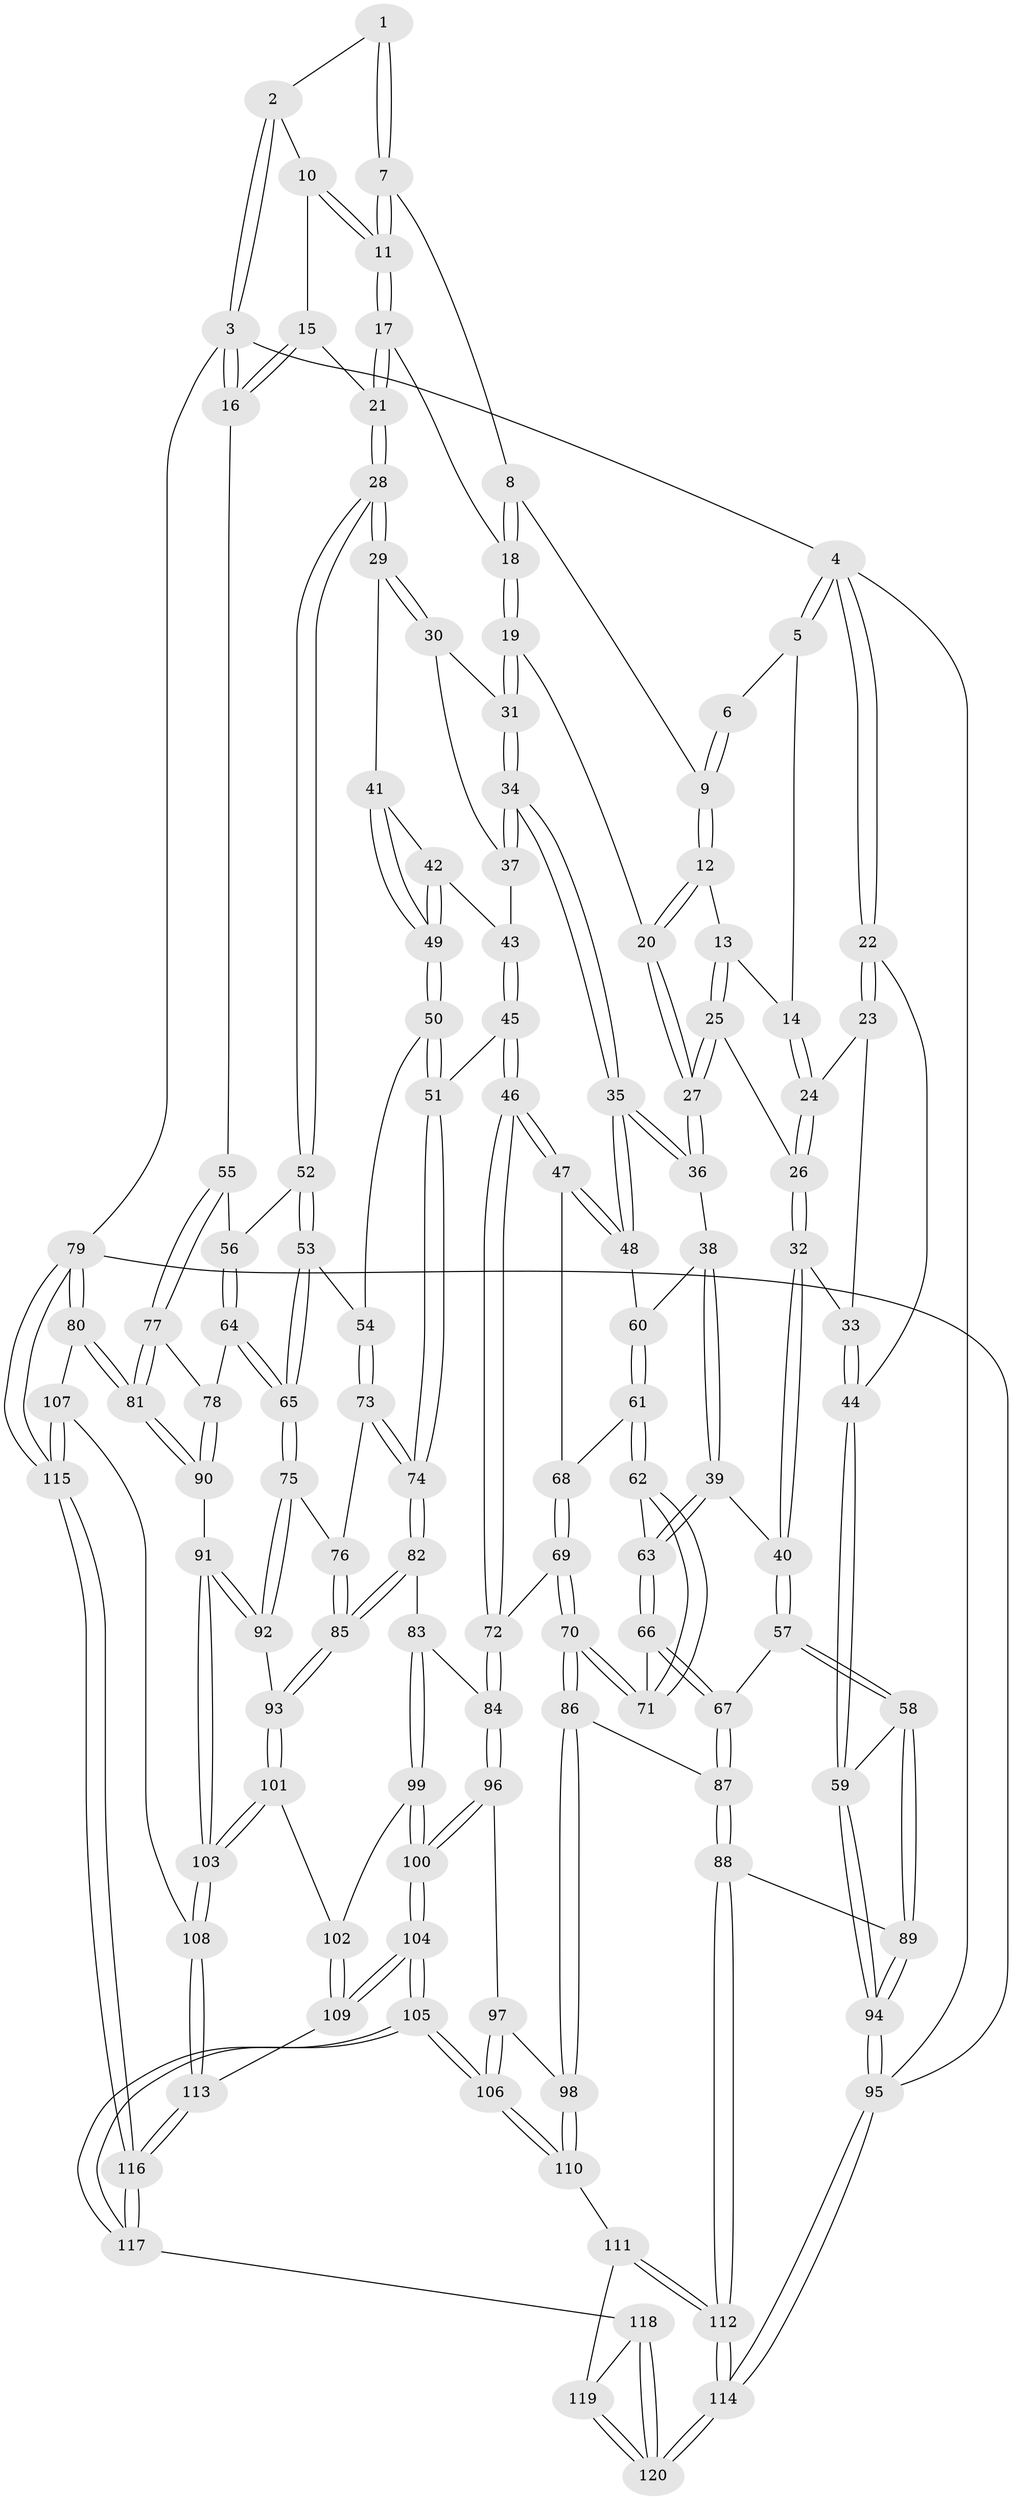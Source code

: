 // Generated by graph-tools (version 1.1) at 2025/27/03/15/25 16:27:56]
// undirected, 120 vertices, 297 edges
graph export_dot {
graph [start="1"]
  node [color=gray90,style=filled];
  1 [pos="+0.6895028418686824+0"];
  2 [pos="+0.7016929766509944+0"];
  3 [pos="+1+0"];
  4 [pos="+0+0"];
  5 [pos="+0.31794177113575556+0"];
  6 [pos="+0.48590138257086457+0"];
  7 [pos="+0.6065655351163005+0.057761726095528834"];
  8 [pos="+0.5981376976692955+0.06410713854724423"];
  9 [pos="+0.5214119989047792+0.07198295392259058"];
  10 [pos="+0.7513511191327813+0"];
  11 [pos="+0.7144888001746497+0.14123443511519945"];
  12 [pos="+0.4603749809805883+0.13794535494097823"];
  13 [pos="+0.40049293353359755+0.0917071188734758"];
  14 [pos="+0.30070242713364626+0"];
  15 [pos="+0.8642510475233274+0.08891546534356273"];
  16 [pos="+1+0"];
  17 [pos="+0.7177697607016199+0.15897757985548586"];
  18 [pos="+0.5859490716833157+0.16395453126927154"];
  19 [pos="+0.5131807801995467+0.21227547000561262"];
  20 [pos="+0.4775614334704944+0.18467474535956338"];
  21 [pos="+0.7830644648206154+0.24932281862535952"];
  22 [pos="+0+0"];
  23 [pos="+0.03053197103967382+0.09987317489876366"];
  24 [pos="+0.2097796117004797+0.12228204682100112"];
  25 [pos="+0.3131271390346615+0.26428812313030775"];
  26 [pos="+0.22368919237674406+0.2169125946841112"];
  27 [pos="+0.32843149088587337+0.2745289292832181"];
  28 [pos="+0.7879568173704669+0.2718613323524131"];
  29 [pos="+0.6431597569917151+0.30276858638145054"];
  30 [pos="+0.5791093592803984+0.27370142160568717"];
  31 [pos="+0.5182519947114467+0.22526446032715663"];
  32 [pos="+0.14982456167167532+0.3091299879487474"];
  33 [pos="+0.08905223367594921+0.30646678020142004"];
  34 [pos="+0.443822390483592+0.37236992606900926"];
  35 [pos="+0.44065560741126075+0.37522662171430465"];
  36 [pos="+0.3303362237528183+0.2799721617972255"];
  37 [pos="+0.5300747139350106+0.36591703946536813"];
  38 [pos="+0.2943768052911005+0.38582386120266543"];
  39 [pos="+0.22337337203710847+0.40050857660963896"];
  40 [pos="+0.15392901935195474+0.3214826952734747"];
  41 [pos="+0.6312474584459659+0.3312419249076015"];
  42 [pos="+0.5497549805889866+0.3780375918148388"];
  43 [pos="+0.5477632753140452+0.3776428686543485"];
  44 [pos="+0+0.389648106904591"];
  45 [pos="+0.5034237050233588+0.5033015066202923"];
  46 [pos="+0.4842624196510603+0.5023217835394577"];
  47 [pos="+0.43866204653098306+0.45332725004121993"];
  48 [pos="+0.4343858674953236+0.4234401991224625"];
  49 [pos="+0.6111328056168022+0.45165594115998714"];
  50 [pos="+0.6121296180988445+0.4664263063535514"];
  51 [pos="+0.534447760694381+0.5079342500912616"];
  52 [pos="+0.791683078807368+0.27544941553018626"];
  53 [pos="+0.7815423617949844+0.4453209891770132"];
  54 [pos="+0.6839441196186372+0.48412096000252985"];
  55 [pos="+1+0.2444718440149436"];
  56 [pos="+1+0.2810061622052719"];
  57 [pos="+0.08658071965325789+0.526511148009762"];
  58 [pos="+0+0.51450336618688"];
  59 [pos="+0+0.46793612397778583"];
  60 [pos="+0.29714064207290425+0.3889082099636088"];
  61 [pos="+0.3197190914336288+0.4906079298047201"];
  62 [pos="+0.31146423447508964+0.4938456494852081"];
  63 [pos="+0.21491646412639703+0.4841715077885847"];
  64 [pos="+0.8670367012662555+0.5395800722165769"];
  65 [pos="+0.8630174735387633+0.5394586994451243"];
  66 [pos="+0.1540094166641691+0.5402071629172929"];
  67 [pos="+0.13180969456577873+0.54718119060263"];
  68 [pos="+0.3320177241703909+0.4917597573024038"];
  69 [pos="+0.37958084306356765+0.637613401302848"];
  70 [pos="+0.32061747554999676+0.6562926336571917"];
  71 [pos="+0.2806515480193137+0.6007135547345257"];
  72 [pos="+0.41694632735047654+0.6370273306217044"];
  73 [pos="+0.6804222053138702+0.5393709276339804"];
  74 [pos="+0.6046899701126955+0.6412998634526867"];
  75 [pos="+0.8532951785381286+0.5538391291330015"];
  76 [pos="+0.7135390225397557+0.585997992785418"];
  77 [pos="+1+0.4914921589354275"];
  78 [pos="+0.9007011933736273+0.5479384597390896"];
  79 [pos="+1+1"];
  80 [pos="+1+1"];
  81 [pos="+1+0.878902461198896"];
  82 [pos="+0.6065964192244769+0.659689041657807"];
  83 [pos="+0.5886142808939381+0.674740274932413"];
  84 [pos="+0.42289264805923876+0.643605290657966"];
  85 [pos="+0.6982219093158547+0.6841514097046346"];
  86 [pos="+0.2458248244152293+0.7637749780609655"];
  87 [pos="+0.1588045024948981+0.7568441573105884"];
  88 [pos="+0.12335030393918268+0.7774708466334758"];
  89 [pos="+0.08367231223857394+0.768990783635584"];
  90 [pos="+0.9835745124892263+0.7651186633122068"];
  91 [pos="+0.8996041317515189+0.7699061910144406"];
  92 [pos="+0.8253890251409738+0.6175009929067184"];
  93 [pos="+0.7240576876783199+0.7012667001496165"];
  94 [pos="+0+0.7978661415144784"];
  95 [pos="+0+1"];
  96 [pos="+0.45157964172768783+0.7746113659574143"];
  97 [pos="+0.43665469006878865+0.7831447567556963"];
  98 [pos="+0.2610528371193049+0.7805735609599215"];
  99 [pos="+0.548820502966425+0.7958548563806389"];
  100 [pos="+0.5382293036875108+0.8045842449262193"];
  101 [pos="+0.7504241072850678+0.7958012764932555"];
  102 [pos="+0.6970837361143621+0.8169793325523746"];
  103 [pos="+0.791915689481845+0.8223224812388998"];
  104 [pos="+0.5348010006626821+0.9404063589812552"];
  105 [pos="+0.4878518709270817+1"];
  106 [pos="+0.3890457693445728+0.9083687360012053"];
  107 [pos="+0.8263863522631616+0.8950922594108097"];
  108 [pos="+0.7974745998471237+0.8591703626777203"];
  109 [pos="+0.6373358077550476+0.9232228825975718"];
  110 [pos="+0.2980132594368598+0.8788725293628984"];
  111 [pos="+0.28516722975244+0.9021536446516496"];
  112 [pos="+0.09399961430282697+0.997133582633937"];
  113 [pos="+0.7145102421429975+0.9702099046536977"];
  114 [pos="+0+1"];
  115 [pos="+0.9055731488253436+1"];
  116 [pos="+0.7611659954418611+1"];
  117 [pos="+0.4746606034284464+1"];
  118 [pos="+0.44876852177014737+1"];
  119 [pos="+0.2869296002425596+0.9392167098285531"];
  120 [pos="+0.05256389051848303+1"];
  1 -- 2;
  1 -- 7;
  1 -- 7;
  2 -- 3;
  2 -- 3;
  2 -- 10;
  3 -- 4;
  3 -- 16;
  3 -- 16;
  3 -- 79;
  4 -- 5;
  4 -- 5;
  4 -- 22;
  4 -- 22;
  4 -- 95;
  5 -- 6;
  5 -- 14;
  6 -- 9;
  6 -- 9;
  7 -- 8;
  7 -- 11;
  7 -- 11;
  8 -- 9;
  8 -- 18;
  8 -- 18;
  9 -- 12;
  9 -- 12;
  10 -- 11;
  10 -- 11;
  10 -- 15;
  11 -- 17;
  11 -- 17;
  12 -- 13;
  12 -- 20;
  12 -- 20;
  13 -- 14;
  13 -- 25;
  13 -- 25;
  14 -- 24;
  14 -- 24;
  15 -- 16;
  15 -- 16;
  15 -- 21;
  16 -- 55;
  17 -- 18;
  17 -- 21;
  17 -- 21;
  18 -- 19;
  18 -- 19;
  19 -- 20;
  19 -- 31;
  19 -- 31;
  20 -- 27;
  20 -- 27;
  21 -- 28;
  21 -- 28;
  22 -- 23;
  22 -- 23;
  22 -- 44;
  23 -- 24;
  23 -- 33;
  24 -- 26;
  24 -- 26;
  25 -- 26;
  25 -- 27;
  25 -- 27;
  26 -- 32;
  26 -- 32;
  27 -- 36;
  27 -- 36;
  28 -- 29;
  28 -- 29;
  28 -- 52;
  28 -- 52;
  29 -- 30;
  29 -- 30;
  29 -- 41;
  30 -- 31;
  30 -- 37;
  31 -- 34;
  31 -- 34;
  32 -- 33;
  32 -- 40;
  32 -- 40;
  33 -- 44;
  33 -- 44;
  34 -- 35;
  34 -- 35;
  34 -- 37;
  34 -- 37;
  35 -- 36;
  35 -- 36;
  35 -- 48;
  35 -- 48;
  36 -- 38;
  37 -- 43;
  38 -- 39;
  38 -- 39;
  38 -- 60;
  39 -- 40;
  39 -- 63;
  39 -- 63;
  40 -- 57;
  40 -- 57;
  41 -- 42;
  41 -- 49;
  41 -- 49;
  42 -- 43;
  42 -- 49;
  42 -- 49;
  43 -- 45;
  43 -- 45;
  44 -- 59;
  44 -- 59;
  45 -- 46;
  45 -- 46;
  45 -- 51;
  46 -- 47;
  46 -- 47;
  46 -- 72;
  46 -- 72;
  47 -- 48;
  47 -- 48;
  47 -- 68;
  48 -- 60;
  49 -- 50;
  49 -- 50;
  50 -- 51;
  50 -- 51;
  50 -- 54;
  51 -- 74;
  51 -- 74;
  52 -- 53;
  52 -- 53;
  52 -- 56;
  53 -- 54;
  53 -- 65;
  53 -- 65;
  54 -- 73;
  54 -- 73;
  55 -- 56;
  55 -- 77;
  55 -- 77;
  56 -- 64;
  56 -- 64;
  57 -- 58;
  57 -- 58;
  57 -- 67;
  58 -- 59;
  58 -- 89;
  58 -- 89;
  59 -- 94;
  59 -- 94;
  60 -- 61;
  60 -- 61;
  61 -- 62;
  61 -- 62;
  61 -- 68;
  62 -- 63;
  62 -- 71;
  62 -- 71;
  63 -- 66;
  63 -- 66;
  64 -- 65;
  64 -- 65;
  64 -- 78;
  65 -- 75;
  65 -- 75;
  66 -- 67;
  66 -- 67;
  66 -- 71;
  67 -- 87;
  67 -- 87;
  68 -- 69;
  68 -- 69;
  69 -- 70;
  69 -- 70;
  69 -- 72;
  70 -- 71;
  70 -- 71;
  70 -- 86;
  70 -- 86;
  72 -- 84;
  72 -- 84;
  73 -- 74;
  73 -- 74;
  73 -- 76;
  74 -- 82;
  74 -- 82;
  75 -- 76;
  75 -- 92;
  75 -- 92;
  76 -- 85;
  76 -- 85;
  77 -- 78;
  77 -- 81;
  77 -- 81;
  78 -- 90;
  78 -- 90;
  79 -- 80;
  79 -- 80;
  79 -- 115;
  79 -- 115;
  79 -- 95;
  80 -- 81;
  80 -- 81;
  80 -- 107;
  81 -- 90;
  81 -- 90;
  82 -- 83;
  82 -- 85;
  82 -- 85;
  83 -- 84;
  83 -- 99;
  83 -- 99;
  84 -- 96;
  84 -- 96;
  85 -- 93;
  85 -- 93;
  86 -- 87;
  86 -- 98;
  86 -- 98;
  87 -- 88;
  87 -- 88;
  88 -- 89;
  88 -- 112;
  88 -- 112;
  89 -- 94;
  89 -- 94;
  90 -- 91;
  91 -- 92;
  91 -- 92;
  91 -- 103;
  91 -- 103;
  92 -- 93;
  93 -- 101;
  93 -- 101;
  94 -- 95;
  94 -- 95;
  95 -- 114;
  95 -- 114;
  96 -- 97;
  96 -- 100;
  96 -- 100;
  97 -- 98;
  97 -- 106;
  97 -- 106;
  98 -- 110;
  98 -- 110;
  99 -- 100;
  99 -- 100;
  99 -- 102;
  100 -- 104;
  100 -- 104;
  101 -- 102;
  101 -- 103;
  101 -- 103;
  102 -- 109;
  102 -- 109;
  103 -- 108;
  103 -- 108;
  104 -- 105;
  104 -- 105;
  104 -- 109;
  104 -- 109;
  105 -- 106;
  105 -- 106;
  105 -- 117;
  105 -- 117;
  106 -- 110;
  106 -- 110;
  107 -- 108;
  107 -- 115;
  107 -- 115;
  108 -- 113;
  108 -- 113;
  109 -- 113;
  110 -- 111;
  111 -- 112;
  111 -- 112;
  111 -- 119;
  112 -- 114;
  112 -- 114;
  113 -- 116;
  113 -- 116;
  114 -- 120;
  114 -- 120;
  115 -- 116;
  115 -- 116;
  116 -- 117;
  116 -- 117;
  117 -- 118;
  118 -- 119;
  118 -- 120;
  118 -- 120;
  119 -- 120;
  119 -- 120;
}
